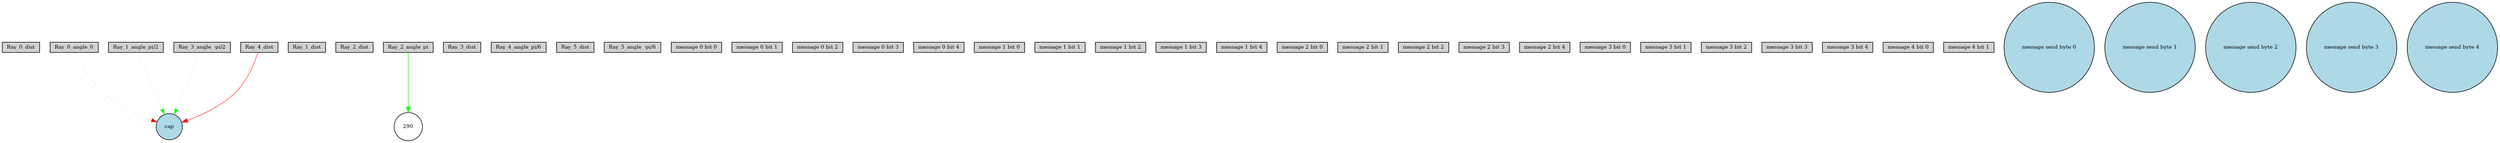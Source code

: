 digraph {
	node [fontsize=9 height=0.2 shape=circle width=0.2]
	Ray_0_dist [fillcolor=lightgray shape=box style=filled]
	Ray_0_angle_0 [fillcolor=lightgray shape=box style=filled]
	Ray_1_dist [fillcolor=lightgray shape=box style=filled]
	"Ray_1_angle_pi/2" [fillcolor=lightgray shape=box style=filled]
	Ray_2_dist [fillcolor=lightgray shape=box style=filled]
	Ray_2_angle_pi [fillcolor=lightgray shape=box style=filled]
	Ray_3_dist [fillcolor=lightgray shape=box style=filled]
	"Ray_3_angle_-pi/2" [fillcolor=lightgray shape=box style=filled]
	Ray_4_dist [fillcolor=lightgray shape=box style=filled]
	"Ray_4_angle_pi/6" [fillcolor=lightgray shape=box style=filled]
	Ray_5_dist [fillcolor=lightgray shape=box style=filled]
	"Ray_5_angle_-pi/6" [fillcolor=lightgray shape=box style=filled]
	"message 0 bit 0" [fillcolor=lightgray shape=box style=filled]
	"message 0 bit 1" [fillcolor=lightgray shape=box style=filled]
	"message 0 bit 2" [fillcolor=lightgray shape=box style=filled]
	"message 0 bit 3" [fillcolor=lightgray shape=box style=filled]
	"message 0 bit 4" [fillcolor=lightgray shape=box style=filled]
	"message 1 bit 0" [fillcolor=lightgray shape=box style=filled]
	"message 1 bit 1" [fillcolor=lightgray shape=box style=filled]
	"message 1 bit 2" [fillcolor=lightgray shape=box style=filled]
	"message 1 bit 3" [fillcolor=lightgray shape=box style=filled]
	"message 1 bit 4" [fillcolor=lightgray shape=box style=filled]
	"message 2 bit 0" [fillcolor=lightgray shape=box style=filled]
	"message 2 bit 1" [fillcolor=lightgray shape=box style=filled]
	"message 2 bit 2" [fillcolor=lightgray shape=box style=filled]
	"message 2 bit 3" [fillcolor=lightgray shape=box style=filled]
	"message 2 bit 4" [fillcolor=lightgray shape=box style=filled]
	"message 3 bit 0" [fillcolor=lightgray shape=box style=filled]
	"message 3 bit 1" [fillcolor=lightgray shape=box style=filled]
	"message 3 bit 2" [fillcolor=lightgray shape=box style=filled]
	"message 3 bit 3" [fillcolor=lightgray shape=box style=filled]
	"message 3 bit 4" [fillcolor=lightgray shape=box style=filled]
	"message 4 bit 0" [fillcolor=lightgray shape=box style=filled]
	"message 4 bit 1" [fillcolor=lightgray shape=box style=filled]
	cap [fillcolor=lightblue style=filled]
	"message send byte 0" [fillcolor=lightblue style=filled]
	"message send byte 1" [fillcolor=lightblue style=filled]
	"message send byte 2" [fillcolor=lightblue style=filled]
	"message send byte 3" [fillcolor=lightblue style=filled]
	"message send byte 4" [fillcolor=lightblue style=filled]
	290 [fillcolor=white style=filled]
	Ray_0_angle_0 -> cap [color=red penwidth=0.21550850810664357 style=dotted]
	Ray_4_dist -> cap [color=red penwidth=0.7026406200670232 style=solid]
	"Ray_1_angle_pi/2" -> cap [color=green penwidth=0.11370899230470476 style=solid]
	Ray_2_angle_pi -> 290 [color=green penwidth=0.7762951560266881 style=solid]
	"Ray_3_angle_-pi/2" -> cap [color=green penwidth=0.11517194059751407 style=solid]
}

